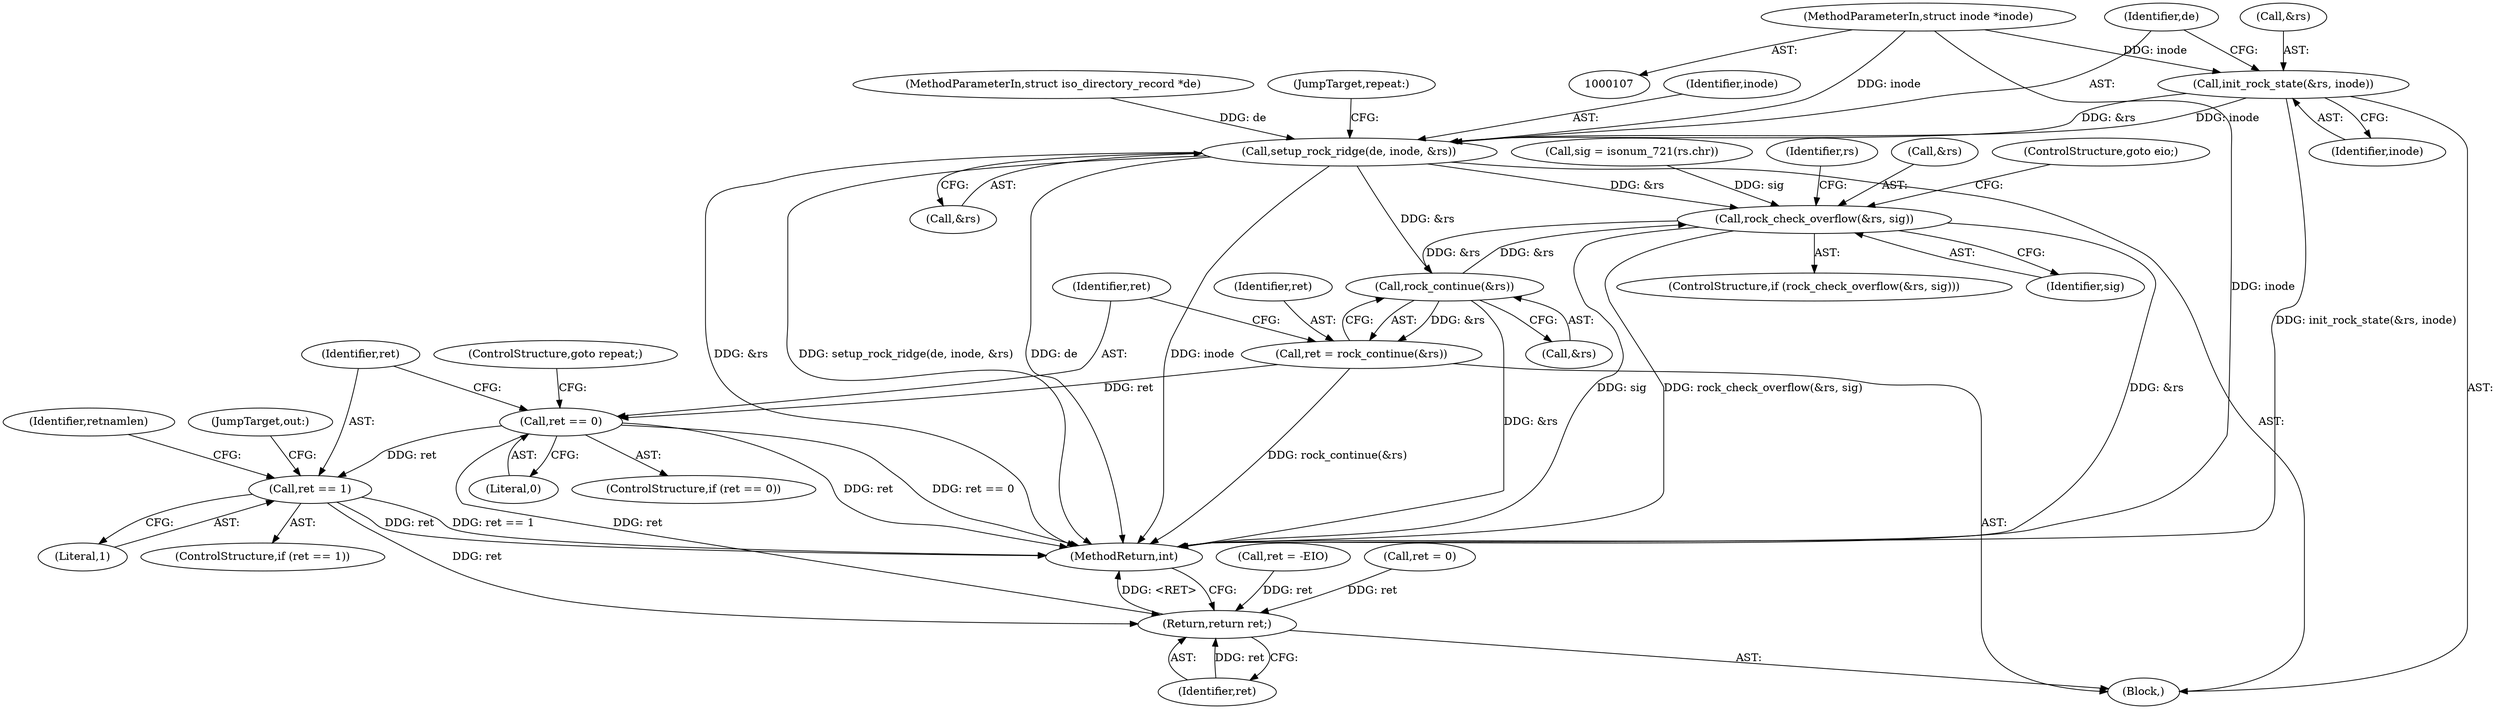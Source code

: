 digraph "0_linux_99d825822eade8d827a1817357cbf3f889a552d6@pointer" {
"1000141" [label="(Call,init_rock_state(&rs, inode))"];
"1000110" [label="(MethodParameterIn,struct inode *inode)"];
"1000145" [label="(Call,setup_rock_ridge(de, inode, &rs))"];
"1000179" [label="(Call,rock_check_overflow(&rs, sig))"];
"1000358" [label="(Call,rock_continue(&rs))"];
"1000356" [label="(Call,ret = rock_continue(&rs))"];
"1000362" [label="(Call,ret == 0)"];
"1000367" [label="(Call,ret == 1)"];
"1000377" [label="(Return,return ret;)"];
"1000183" [label="(ControlStructure,goto eio;)"];
"1000172" [label="(Call,sig = isonum_721(rs.chr))"];
"1000377" [label="(Return,return ret;)"];
"1000369" [label="(Literal,1)"];
"1000178" [label="(ControlStructure,if (rock_check_overflow(&rs, sig)))"];
"1000146" [label="(Identifier,de)"];
"1000364" [label="(Literal,0)"];
"1000108" [label="(MethodParameterIn,struct iso_directory_record *de)"];
"1000361" [label="(ControlStructure,if (ret == 0))"];
"1000150" [label="(JumpTarget,repeat:)"];
"1000372" [label="(JumpTarget,out:)"];
"1000147" [label="(Identifier,inode)"];
"1000182" [label="(Identifier,sig)"];
"1000144" [label="(Identifier,inode)"];
"1000142" [label="(Call,&rs)"];
"1000179" [label="(Call,rock_check_overflow(&rs, sig))"];
"1000141" [label="(Call,init_rock_state(&rs, inode))"];
"1000380" [label="(Call,ret = -EIO)"];
"1000363" [label="(Identifier,ret)"];
"1000378" [label="(Identifier,ret)"];
"1000111" [label="(Block,)"];
"1000110" [label="(MethodParameterIn,struct inode *inode)"];
"1000362" [label="(Call,ret == 0)"];
"1000371" [label="(Identifier,retnamlen)"];
"1000357" [label="(Identifier,ret)"];
"1000385" [label="(MethodReturn,int)"];
"1000366" [label="(ControlStructure,if (ret == 1))"];
"1000186" [label="(Identifier,rs)"];
"1000358" [label="(Call,rock_continue(&rs))"];
"1000148" [label="(Call,&rs)"];
"1000359" [label="(Call,&rs)"];
"1000180" [label="(Call,&rs)"];
"1000368" [label="(Identifier,ret)"];
"1000145" [label="(Call,setup_rock_ridge(de, inode, &rs))"];
"1000367" [label="(Call,ret == 1)"];
"1000365" [label="(ControlStructure,goto repeat;)"];
"1000356" [label="(Call,ret = rock_continue(&rs))"];
"1000124" [label="(Call,ret = 0)"];
"1000141" -> "1000111"  [label="AST: "];
"1000141" -> "1000144"  [label="CFG: "];
"1000142" -> "1000141"  [label="AST: "];
"1000144" -> "1000141"  [label="AST: "];
"1000146" -> "1000141"  [label="CFG: "];
"1000141" -> "1000385"  [label="DDG: init_rock_state(&rs, inode)"];
"1000110" -> "1000141"  [label="DDG: inode"];
"1000141" -> "1000145"  [label="DDG: inode"];
"1000141" -> "1000145"  [label="DDG: &rs"];
"1000110" -> "1000107"  [label="AST: "];
"1000110" -> "1000385"  [label="DDG: inode"];
"1000110" -> "1000145"  [label="DDG: inode"];
"1000145" -> "1000111"  [label="AST: "];
"1000145" -> "1000148"  [label="CFG: "];
"1000146" -> "1000145"  [label="AST: "];
"1000147" -> "1000145"  [label="AST: "];
"1000148" -> "1000145"  [label="AST: "];
"1000150" -> "1000145"  [label="CFG: "];
"1000145" -> "1000385"  [label="DDG: &rs"];
"1000145" -> "1000385"  [label="DDG: setup_rock_ridge(de, inode, &rs)"];
"1000145" -> "1000385"  [label="DDG: de"];
"1000145" -> "1000385"  [label="DDG: inode"];
"1000108" -> "1000145"  [label="DDG: de"];
"1000145" -> "1000179"  [label="DDG: &rs"];
"1000145" -> "1000358"  [label="DDG: &rs"];
"1000179" -> "1000178"  [label="AST: "];
"1000179" -> "1000182"  [label="CFG: "];
"1000180" -> "1000179"  [label="AST: "];
"1000182" -> "1000179"  [label="AST: "];
"1000183" -> "1000179"  [label="CFG: "];
"1000186" -> "1000179"  [label="CFG: "];
"1000179" -> "1000385"  [label="DDG: sig"];
"1000179" -> "1000385"  [label="DDG: rock_check_overflow(&rs, sig)"];
"1000179" -> "1000385"  [label="DDG: &rs"];
"1000358" -> "1000179"  [label="DDG: &rs"];
"1000172" -> "1000179"  [label="DDG: sig"];
"1000179" -> "1000358"  [label="DDG: &rs"];
"1000358" -> "1000356"  [label="AST: "];
"1000358" -> "1000359"  [label="CFG: "];
"1000359" -> "1000358"  [label="AST: "];
"1000356" -> "1000358"  [label="CFG: "];
"1000358" -> "1000385"  [label="DDG: &rs"];
"1000358" -> "1000356"  [label="DDG: &rs"];
"1000356" -> "1000111"  [label="AST: "];
"1000357" -> "1000356"  [label="AST: "];
"1000363" -> "1000356"  [label="CFG: "];
"1000356" -> "1000385"  [label="DDG: rock_continue(&rs)"];
"1000356" -> "1000362"  [label="DDG: ret"];
"1000362" -> "1000361"  [label="AST: "];
"1000362" -> "1000364"  [label="CFG: "];
"1000363" -> "1000362"  [label="AST: "];
"1000364" -> "1000362"  [label="AST: "];
"1000365" -> "1000362"  [label="CFG: "];
"1000368" -> "1000362"  [label="CFG: "];
"1000362" -> "1000385"  [label="DDG: ret == 0"];
"1000362" -> "1000385"  [label="DDG: ret"];
"1000362" -> "1000367"  [label="DDG: ret"];
"1000362" -> "1000377"  [label="DDG: ret"];
"1000367" -> "1000366"  [label="AST: "];
"1000367" -> "1000369"  [label="CFG: "];
"1000368" -> "1000367"  [label="AST: "];
"1000369" -> "1000367"  [label="AST: "];
"1000371" -> "1000367"  [label="CFG: "];
"1000372" -> "1000367"  [label="CFG: "];
"1000367" -> "1000385"  [label="DDG: ret"];
"1000367" -> "1000385"  [label="DDG: ret == 1"];
"1000367" -> "1000377"  [label="DDG: ret"];
"1000377" -> "1000111"  [label="AST: "];
"1000377" -> "1000378"  [label="CFG: "];
"1000378" -> "1000377"  [label="AST: "];
"1000385" -> "1000377"  [label="CFG: "];
"1000377" -> "1000385"  [label="DDG: <RET>"];
"1000378" -> "1000377"  [label="DDG: ret"];
"1000124" -> "1000377"  [label="DDG: ret"];
"1000380" -> "1000377"  [label="DDG: ret"];
}
